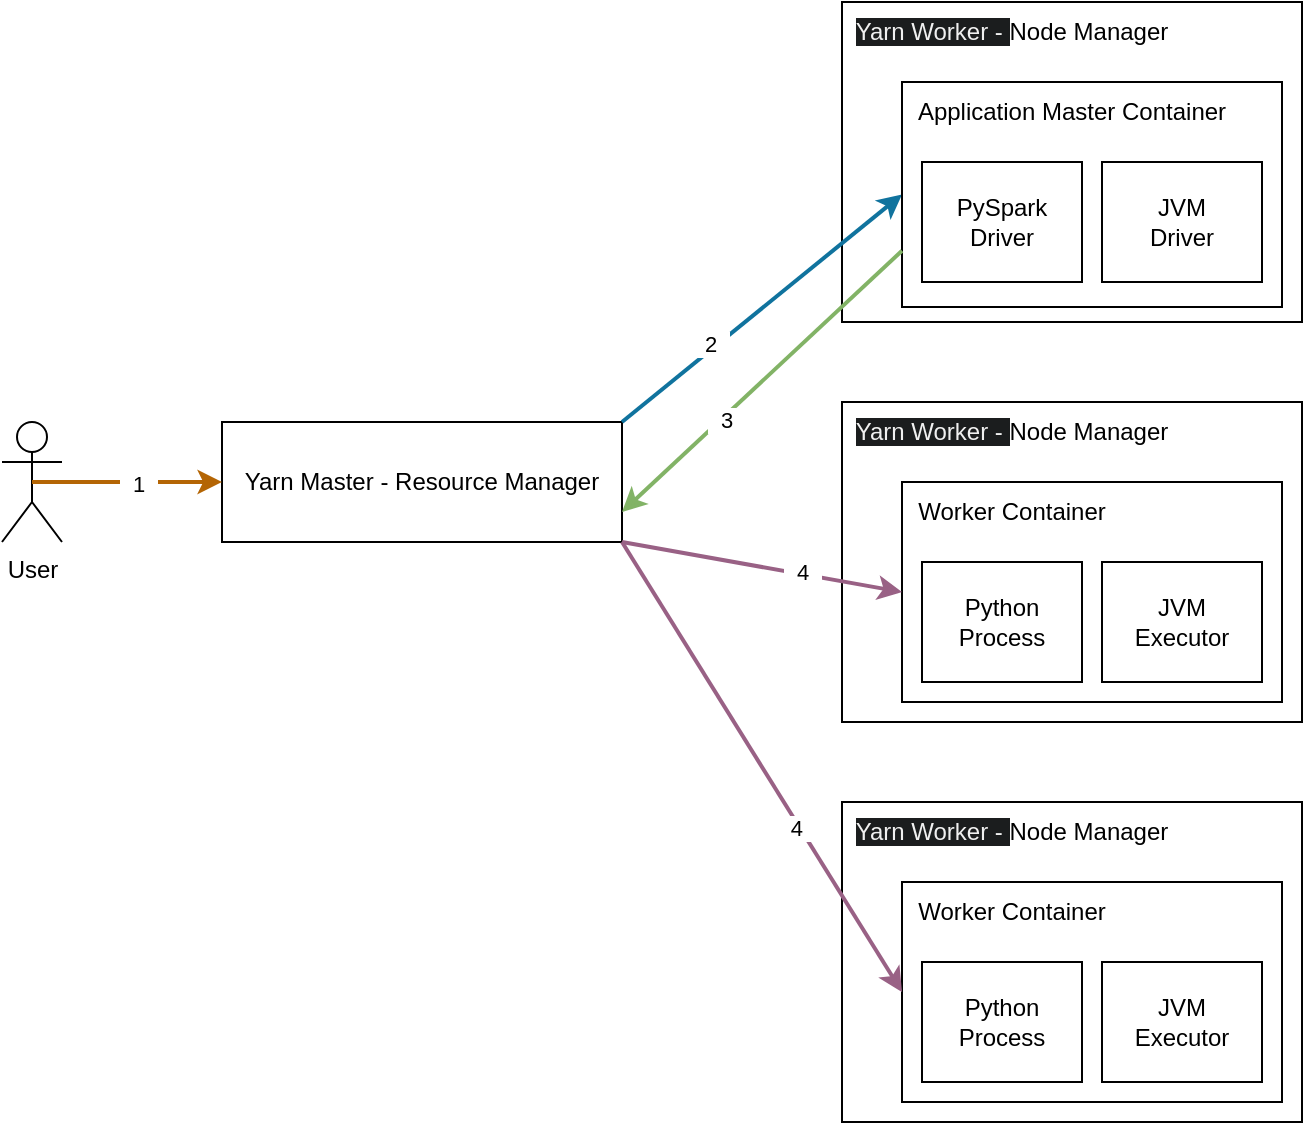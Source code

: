 <mxfile version="24.7.5">
  <diagram name="Page-1" id="hstb9mmAerhzkdc7ZD66">
    <mxGraphModel dx="818" dy="1700" grid="1" gridSize="10" guides="1" tooltips="1" connect="1" arrows="1" fold="1" page="1" pageScale="1" pageWidth="827" pageHeight="1169" math="0" shadow="0">
      <root>
        <mxCell id="0" />
        <mxCell id="1" parent="0" />
        <mxCell id="NJRqrYV6574jqzIS1mSp-1" value="User" style="shape=umlActor;verticalLabelPosition=bottom;verticalAlign=top;html=1;outlineConnect=0;" vertex="1" parent="1">
          <mxGeometry x="30" y="120" width="30" height="60" as="geometry" />
        </mxCell>
        <mxCell id="NJRqrYV6574jqzIS1mSp-3" value="Yarn Master -&amp;nbsp;&lt;span style=&quot;background-color: initial;&quot;&gt;Resource Manager&lt;/span&gt;" style="rounded=0;whiteSpace=wrap;html=1;" vertex="1" parent="1">
          <mxGeometry x="140" y="120" width="200" height="60" as="geometry" />
        </mxCell>
        <mxCell id="NJRqrYV6574jqzIS1mSp-8" value="&lt;div&gt;&lt;br&gt;&lt;/div&gt;" style="rounded=0;whiteSpace=wrap;html=1;" vertex="1" parent="1">
          <mxGeometry x="450" y="-90" width="230" height="160" as="geometry" />
        </mxCell>
        <mxCell id="NJRqrYV6574jqzIS1mSp-11" value="" style="endArrow=classic;html=1;rounded=0;entryX=0;entryY=0.5;entryDx=0;entryDy=0;exitX=1;exitY=0;exitDx=0;exitDy=0;fillColor=#b1ddf0;strokeColor=#10739e;strokeWidth=2;" edge="1" parent="1" source="NJRqrYV6574jqzIS1mSp-3" target="NJRqrYV6574jqzIS1mSp-22">
          <mxGeometry width="50" height="50" relative="1" as="geometry">
            <mxPoint x="330" y="120" as="sourcePoint" />
            <mxPoint x="475" y="10" as="targetPoint" />
          </mxGeometry>
        </mxCell>
        <mxCell id="NJRqrYV6574jqzIS1mSp-56" value="&amp;nbsp; 2&amp;nbsp;&amp;nbsp;" style="edgeLabel;html=1;align=center;verticalAlign=middle;resizable=0;points=[];" vertex="1" connectable="0" parent="NJRqrYV6574jqzIS1mSp-11">
          <mxGeometry x="-0.348" y="3" relative="1" as="geometry">
            <mxPoint as="offset" />
          </mxGeometry>
        </mxCell>
        <mxCell id="NJRqrYV6574jqzIS1mSp-18" value="&lt;span style=&quot;color: rgb(240, 240, 240); font-family: Helvetica; font-size: 12px; font-style: normal; font-variant-ligatures: normal; font-variant-caps: normal; font-weight: 400; letter-spacing: normal; orphans: 2; text-align: center; text-indent: 0px; text-transform: none; widows: 2; word-spacing: 0px; -webkit-text-stroke-width: 0px; white-space: normal; background-color: rgb(27, 29, 30); text-decoration-thickness: initial; text-decoration-style: initial; text-decoration-color: initial; display: inline !important; float: none;&quot;&gt;Yarn Worker -&amp;nbsp;&lt;/span&gt;Node Manager" style="text;html=1;align=center;verticalAlign=middle;whiteSpace=wrap;rounded=0;" vertex="1" parent="1">
          <mxGeometry x="450" y="-90" width="170" height="30" as="geometry" />
        </mxCell>
        <mxCell id="NJRqrYV6574jqzIS1mSp-22" value="" style="rounded=0;whiteSpace=wrap;html=1;fillColor=none;" vertex="1" parent="1">
          <mxGeometry x="480" y="-50" width="190" height="112.5" as="geometry" />
        </mxCell>
        <mxCell id="NJRqrYV6574jqzIS1mSp-17" value="PySpark&lt;div&gt;Driver&lt;/div&gt;" style="rounded=0;whiteSpace=wrap;html=1;" vertex="1" parent="1">
          <mxGeometry x="490" y="-10" width="80" height="60" as="geometry" />
        </mxCell>
        <mxCell id="NJRqrYV6574jqzIS1mSp-19" value="&lt;div&gt;JVM&lt;/div&gt;&lt;div&gt;Driver&lt;/div&gt;" style="rounded=0;whiteSpace=wrap;html=1;" vertex="1" parent="1">
          <mxGeometry x="580" y="-10" width="80" height="60" as="geometry" />
        </mxCell>
        <mxCell id="NJRqrYV6574jqzIS1mSp-24" value="&lt;div&gt;&lt;br&gt;&lt;/div&gt;" style="rounded=0;whiteSpace=wrap;html=1;" vertex="1" parent="1">
          <mxGeometry x="450" y="110" width="230" height="160" as="geometry" />
        </mxCell>
        <mxCell id="NJRqrYV6574jqzIS1mSp-27" value="" style="rounded=0;whiteSpace=wrap;html=1;fillColor=none;" vertex="1" parent="1">
          <mxGeometry x="480" y="150" width="190" height="110" as="geometry" />
        </mxCell>
        <mxCell id="NJRqrYV6574jqzIS1mSp-25" value="Python&lt;div&gt;Process&lt;/div&gt;" style="rounded=0;whiteSpace=wrap;html=1;" vertex="1" parent="1">
          <mxGeometry x="490" y="190" width="80" height="60" as="geometry" />
        </mxCell>
        <mxCell id="NJRqrYV6574jqzIS1mSp-26" value="&lt;span style=&quot;color: rgb(240, 240, 240); font-family: Helvetica; font-size: 12px; font-style: normal; font-variant-ligatures: normal; font-variant-caps: normal; font-weight: 400; letter-spacing: normal; orphans: 2; text-align: center; text-indent: 0px; text-transform: none; widows: 2; word-spacing: 0px; -webkit-text-stroke-width: 0px; white-space: normal; background-color: rgb(27, 29, 30); text-decoration-thickness: initial; text-decoration-style: initial; text-decoration-color: initial; display: inline !important; float: none;&quot;&gt;Yarn Worker -&amp;nbsp;&lt;/span&gt;Node Manager" style="text;html=1;align=center;verticalAlign=middle;whiteSpace=wrap;rounded=0;" vertex="1" parent="1">
          <mxGeometry x="450" y="110" width="170" height="30" as="geometry" />
        </mxCell>
        <mxCell id="NJRqrYV6574jqzIS1mSp-28" value="&lt;div&gt;JVM&lt;/div&gt;&lt;div&gt;Executor&lt;/div&gt;" style="rounded=0;whiteSpace=wrap;html=1;" vertex="1" parent="1">
          <mxGeometry x="580" y="190" width="80" height="60" as="geometry" />
        </mxCell>
        <mxCell id="NJRqrYV6574jqzIS1mSp-34" value="" style="endArrow=classic;html=1;rounded=0;entryX=1;entryY=0.75;entryDx=0;entryDy=0;exitX=0;exitY=0.75;exitDx=0;exitDy=0;fillColor=#d5e8d4;gradientColor=#97d077;strokeColor=#82b366;strokeWidth=2;" edge="1" parent="1" source="NJRqrYV6574jqzIS1mSp-22" target="NJRqrYV6574jqzIS1mSp-3">
          <mxGeometry width="50" height="50" relative="1" as="geometry">
            <mxPoint x="330" y="160" as="sourcePoint" />
            <mxPoint x="475" y="20" as="targetPoint" />
          </mxGeometry>
        </mxCell>
        <mxCell id="NJRqrYV6574jqzIS1mSp-58" value="&amp;nbsp; 3&amp;nbsp;&amp;nbsp;" style="edgeLabel;html=1;align=center;verticalAlign=middle;resizable=0;points=[];" vertex="1" connectable="0" parent="NJRqrYV6574jqzIS1mSp-34">
          <mxGeometry x="0.275" y="1" relative="1" as="geometry">
            <mxPoint as="offset" />
          </mxGeometry>
        </mxCell>
        <mxCell id="NJRqrYV6574jqzIS1mSp-53" value="" style="endArrow=classic;html=1;rounded=0;entryX=0;entryY=0.5;entryDx=0;entryDy=0;exitX=0.5;exitY=0.5;exitDx=0;exitDy=0;exitPerimeter=0;fillColor=#fad7ac;strokeColor=#b46504;strokeWidth=2;" edge="1" parent="1" source="NJRqrYV6574jqzIS1mSp-1" target="NJRqrYV6574jqzIS1mSp-3">
          <mxGeometry width="50" height="50" relative="1" as="geometry">
            <mxPoint x="110" y="360" as="sourcePoint" />
            <mxPoint x="450" y="200" as="targetPoint" />
          </mxGeometry>
        </mxCell>
        <mxCell id="NJRqrYV6574jqzIS1mSp-54" value="&amp;nbsp; 1&amp;nbsp;&amp;nbsp;" style="edgeLabel;html=1;align=center;verticalAlign=middle;resizable=0;points=[];" vertex="1" connectable="0" parent="NJRqrYV6574jqzIS1mSp-53">
          <mxGeometry x="0.11" y="-1" relative="1" as="geometry">
            <mxPoint as="offset" />
          </mxGeometry>
        </mxCell>
        <mxCell id="NJRqrYV6574jqzIS1mSp-59" value="Application Master Container" style="text;html=1;align=center;verticalAlign=middle;whiteSpace=wrap;rounded=0;" vertex="1" parent="1">
          <mxGeometry x="480" y="-50" width="170" height="30" as="geometry" />
        </mxCell>
        <mxCell id="NJRqrYV6574jqzIS1mSp-60" value="Worker Container" style="text;html=1;align=center;verticalAlign=middle;whiteSpace=wrap;rounded=0;" vertex="1" parent="1">
          <mxGeometry x="480" y="150" width="110" height="30" as="geometry" />
        </mxCell>
        <mxCell id="NJRqrYV6574jqzIS1mSp-62" value="&lt;div&gt;&lt;br&gt;&lt;/div&gt;" style="rounded=0;whiteSpace=wrap;html=1;" vertex="1" parent="1">
          <mxGeometry x="450" y="310" width="230" height="160" as="geometry" />
        </mxCell>
        <mxCell id="NJRqrYV6574jqzIS1mSp-63" value="" style="rounded=0;whiteSpace=wrap;html=1;fillColor=none;" vertex="1" parent="1">
          <mxGeometry x="480" y="350" width="190" height="110" as="geometry" />
        </mxCell>
        <mxCell id="NJRqrYV6574jqzIS1mSp-64" value="Python&lt;div&gt;Process&lt;/div&gt;" style="rounded=0;whiteSpace=wrap;html=1;" vertex="1" parent="1">
          <mxGeometry x="490" y="390" width="80" height="60" as="geometry" />
        </mxCell>
        <mxCell id="NJRqrYV6574jqzIS1mSp-65" value="&lt;span style=&quot;color: rgb(240, 240, 240); font-family: Helvetica; font-size: 12px; font-style: normal; font-variant-ligatures: normal; font-variant-caps: normal; font-weight: 400; letter-spacing: normal; orphans: 2; text-align: center; text-indent: 0px; text-transform: none; widows: 2; word-spacing: 0px; -webkit-text-stroke-width: 0px; white-space: normal; background-color: rgb(27, 29, 30); text-decoration-thickness: initial; text-decoration-style: initial; text-decoration-color: initial; display: inline !important; float: none;&quot;&gt;Yarn Worker -&amp;nbsp;&lt;/span&gt;Node Manager" style="text;html=1;align=center;verticalAlign=middle;whiteSpace=wrap;rounded=0;" vertex="1" parent="1">
          <mxGeometry x="450" y="310" width="170" height="30" as="geometry" />
        </mxCell>
        <mxCell id="NJRqrYV6574jqzIS1mSp-66" value="&lt;div&gt;JVM&lt;/div&gt;&lt;div&gt;Executor&lt;/div&gt;" style="rounded=0;whiteSpace=wrap;html=1;" vertex="1" parent="1">
          <mxGeometry x="580" y="390" width="80" height="60" as="geometry" />
        </mxCell>
        <mxCell id="NJRqrYV6574jqzIS1mSp-67" value="Worker Container" style="text;html=1;align=center;verticalAlign=middle;whiteSpace=wrap;rounded=0;" vertex="1" parent="1">
          <mxGeometry x="480" y="350" width="110" height="30" as="geometry" />
        </mxCell>
        <mxCell id="NJRqrYV6574jqzIS1mSp-68" value="" style="endArrow=classic;html=1;rounded=0;exitX=1;exitY=1;exitDx=0;exitDy=0;fillColor=#e6d0de;gradientColor=#d5739d;strokeColor=#996185;strokeWidth=2;entryX=0;entryY=0.5;entryDx=0;entryDy=0;" edge="1" parent="1" source="NJRqrYV6574jqzIS1mSp-3" target="NJRqrYV6574jqzIS1mSp-63">
          <mxGeometry width="50" height="50" relative="1" as="geometry">
            <mxPoint x="460" y="44" as="sourcePoint" />
            <mxPoint x="350" y="220" as="targetPoint" />
          </mxGeometry>
        </mxCell>
        <mxCell id="NJRqrYV6574jqzIS1mSp-69" value="4&amp;nbsp;&amp;nbsp;" style="edgeLabel;html=1;align=center;verticalAlign=middle;resizable=0;points=[];" vertex="1" connectable="0" parent="NJRqrYV6574jqzIS1mSp-68">
          <mxGeometry x="0.275" y="1" relative="1" as="geometry">
            <mxPoint as="offset" />
          </mxGeometry>
        </mxCell>
        <mxCell id="NJRqrYV6574jqzIS1mSp-70" value="" style="endArrow=classic;html=1;rounded=0;entryX=0;entryY=0.5;entryDx=0;entryDy=0;exitX=1;exitY=1;exitDx=0;exitDy=0;fillColor=#e6d0de;gradientColor=#d5739d;strokeColor=#996185;strokeWidth=2;" edge="1" parent="1" source="NJRqrYV6574jqzIS1mSp-3" target="NJRqrYV6574jqzIS1mSp-27">
          <mxGeometry width="50" height="50" relative="1" as="geometry">
            <mxPoint x="470" y="54" as="sourcePoint" />
            <mxPoint x="340" y="185" as="targetPoint" />
          </mxGeometry>
        </mxCell>
        <mxCell id="NJRqrYV6574jqzIS1mSp-71" value="&amp;nbsp; 4&amp;nbsp;&amp;nbsp;" style="edgeLabel;html=1;align=center;verticalAlign=middle;resizable=0;points=[];" vertex="1" connectable="0" parent="NJRqrYV6574jqzIS1mSp-70">
          <mxGeometry x="0.275" y="1" relative="1" as="geometry">
            <mxPoint as="offset" />
          </mxGeometry>
        </mxCell>
      </root>
    </mxGraphModel>
  </diagram>
</mxfile>
